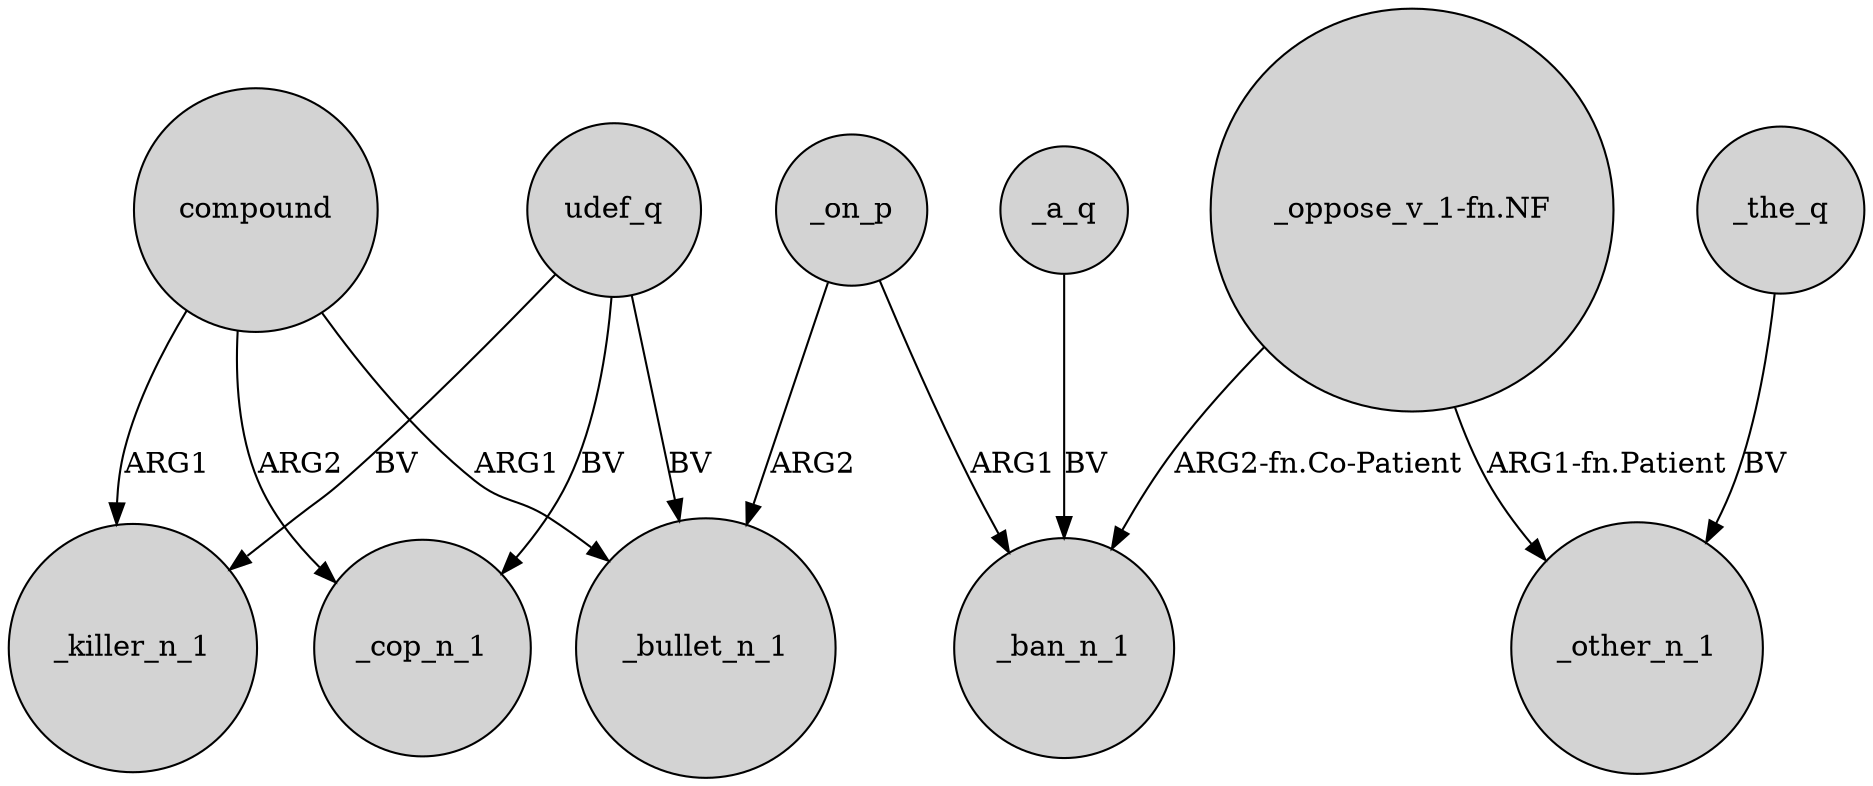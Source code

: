 digraph {
	node [shape=circle style=filled]
	compound -> _bullet_n_1 [label=ARG1]
	"_oppose_v_1-fn.NF" -> _ban_n_1 [label="ARG2-fn.Co-Patient"]
	_the_q -> _other_n_1 [label=BV]
	udef_q -> _cop_n_1 [label=BV]
	compound -> _killer_n_1 [label=ARG1]
	udef_q -> _bullet_n_1 [label=BV]
	udef_q -> _killer_n_1 [label=BV]
	_a_q -> _ban_n_1 [label=BV]
	compound -> _cop_n_1 [label=ARG2]
	_on_p -> _bullet_n_1 [label=ARG2]
	_on_p -> _ban_n_1 [label=ARG1]
	"_oppose_v_1-fn.NF" -> _other_n_1 [label="ARG1-fn.Patient"]
}
